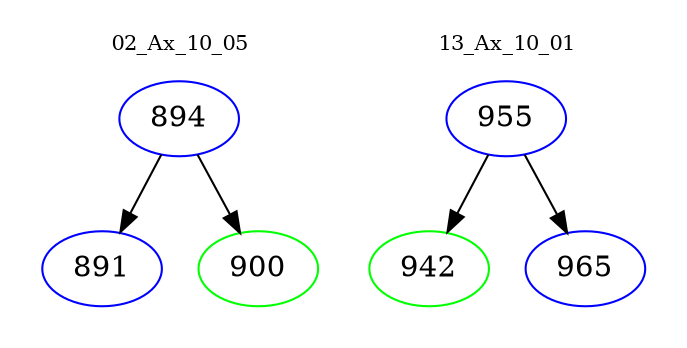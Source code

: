 digraph{
subgraph cluster_0 {
color = white
label = "02_Ax_10_05";
fontsize=10;
T0_894 [label="894", color="blue"]
T0_894 -> T0_891 [color="black"]
T0_891 [label="891", color="blue"]
T0_894 -> T0_900 [color="black"]
T0_900 [label="900", color="green"]
}
subgraph cluster_1 {
color = white
label = "13_Ax_10_01";
fontsize=10;
T1_955 [label="955", color="blue"]
T1_955 -> T1_942 [color="black"]
T1_942 [label="942", color="green"]
T1_955 -> T1_965 [color="black"]
T1_965 [label="965", color="blue"]
}
}
